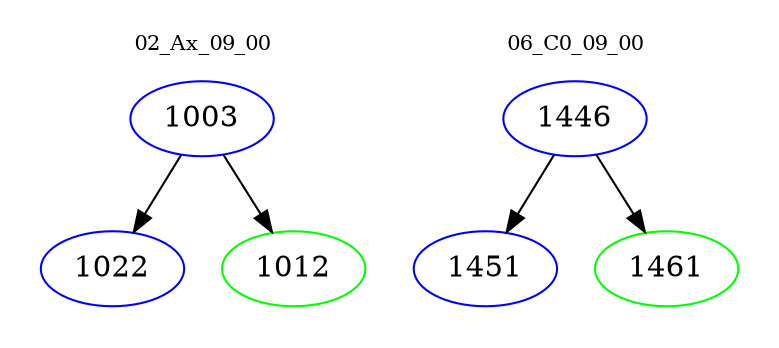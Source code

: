 digraph{
subgraph cluster_0 {
color = white
label = "02_Ax_09_00";
fontsize=10;
T0_1003 [label="1003", color="blue"]
T0_1003 -> T0_1022 [color="black"]
T0_1022 [label="1022", color="blue"]
T0_1003 -> T0_1012 [color="black"]
T0_1012 [label="1012", color="green"]
}
subgraph cluster_1 {
color = white
label = "06_C0_09_00";
fontsize=10;
T1_1446 [label="1446", color="blue"]
T1_1446 -> T1_1451 [color="black"]
T1_1451 [label="1451", color="blue"]
T1_1446 -> T1_1461 [color="black"]
T1_1461 [label="1461", color="green"]
}
}
